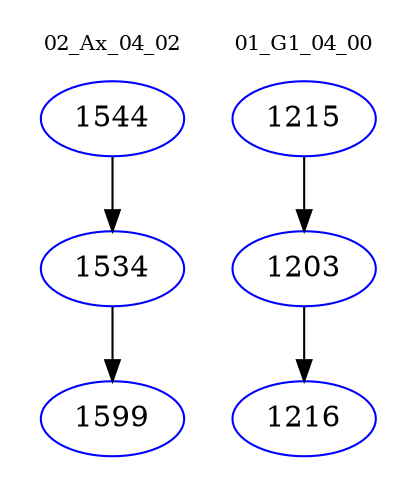 digraph{
subgraph cluster_0 {
color = white
label = "02_Ax_04_02";
fontsize=10;
T0_1544 [label="1544", color="blue"]
T0_1544 -> T0_1534 [color="black"]
T0_1534 [label="1534", color="blue"]
T0_1534 -> T0_1599 [color="black"]
T0_1599 [label="1599", color="blue"]
}
subgraph cluster_1 {
color = white
label = "01_G1_04_00";
fontsize=10;
T1_1215 [label="1215", color="blue"]
T1_1215 -> T1_1203 [color="black"]
T1_1203 [label="1203", color="blue"]
T1_1203 -> T1_1216 [color="black"]
T1_1216 [label="1216", color="blue"]
}
}
